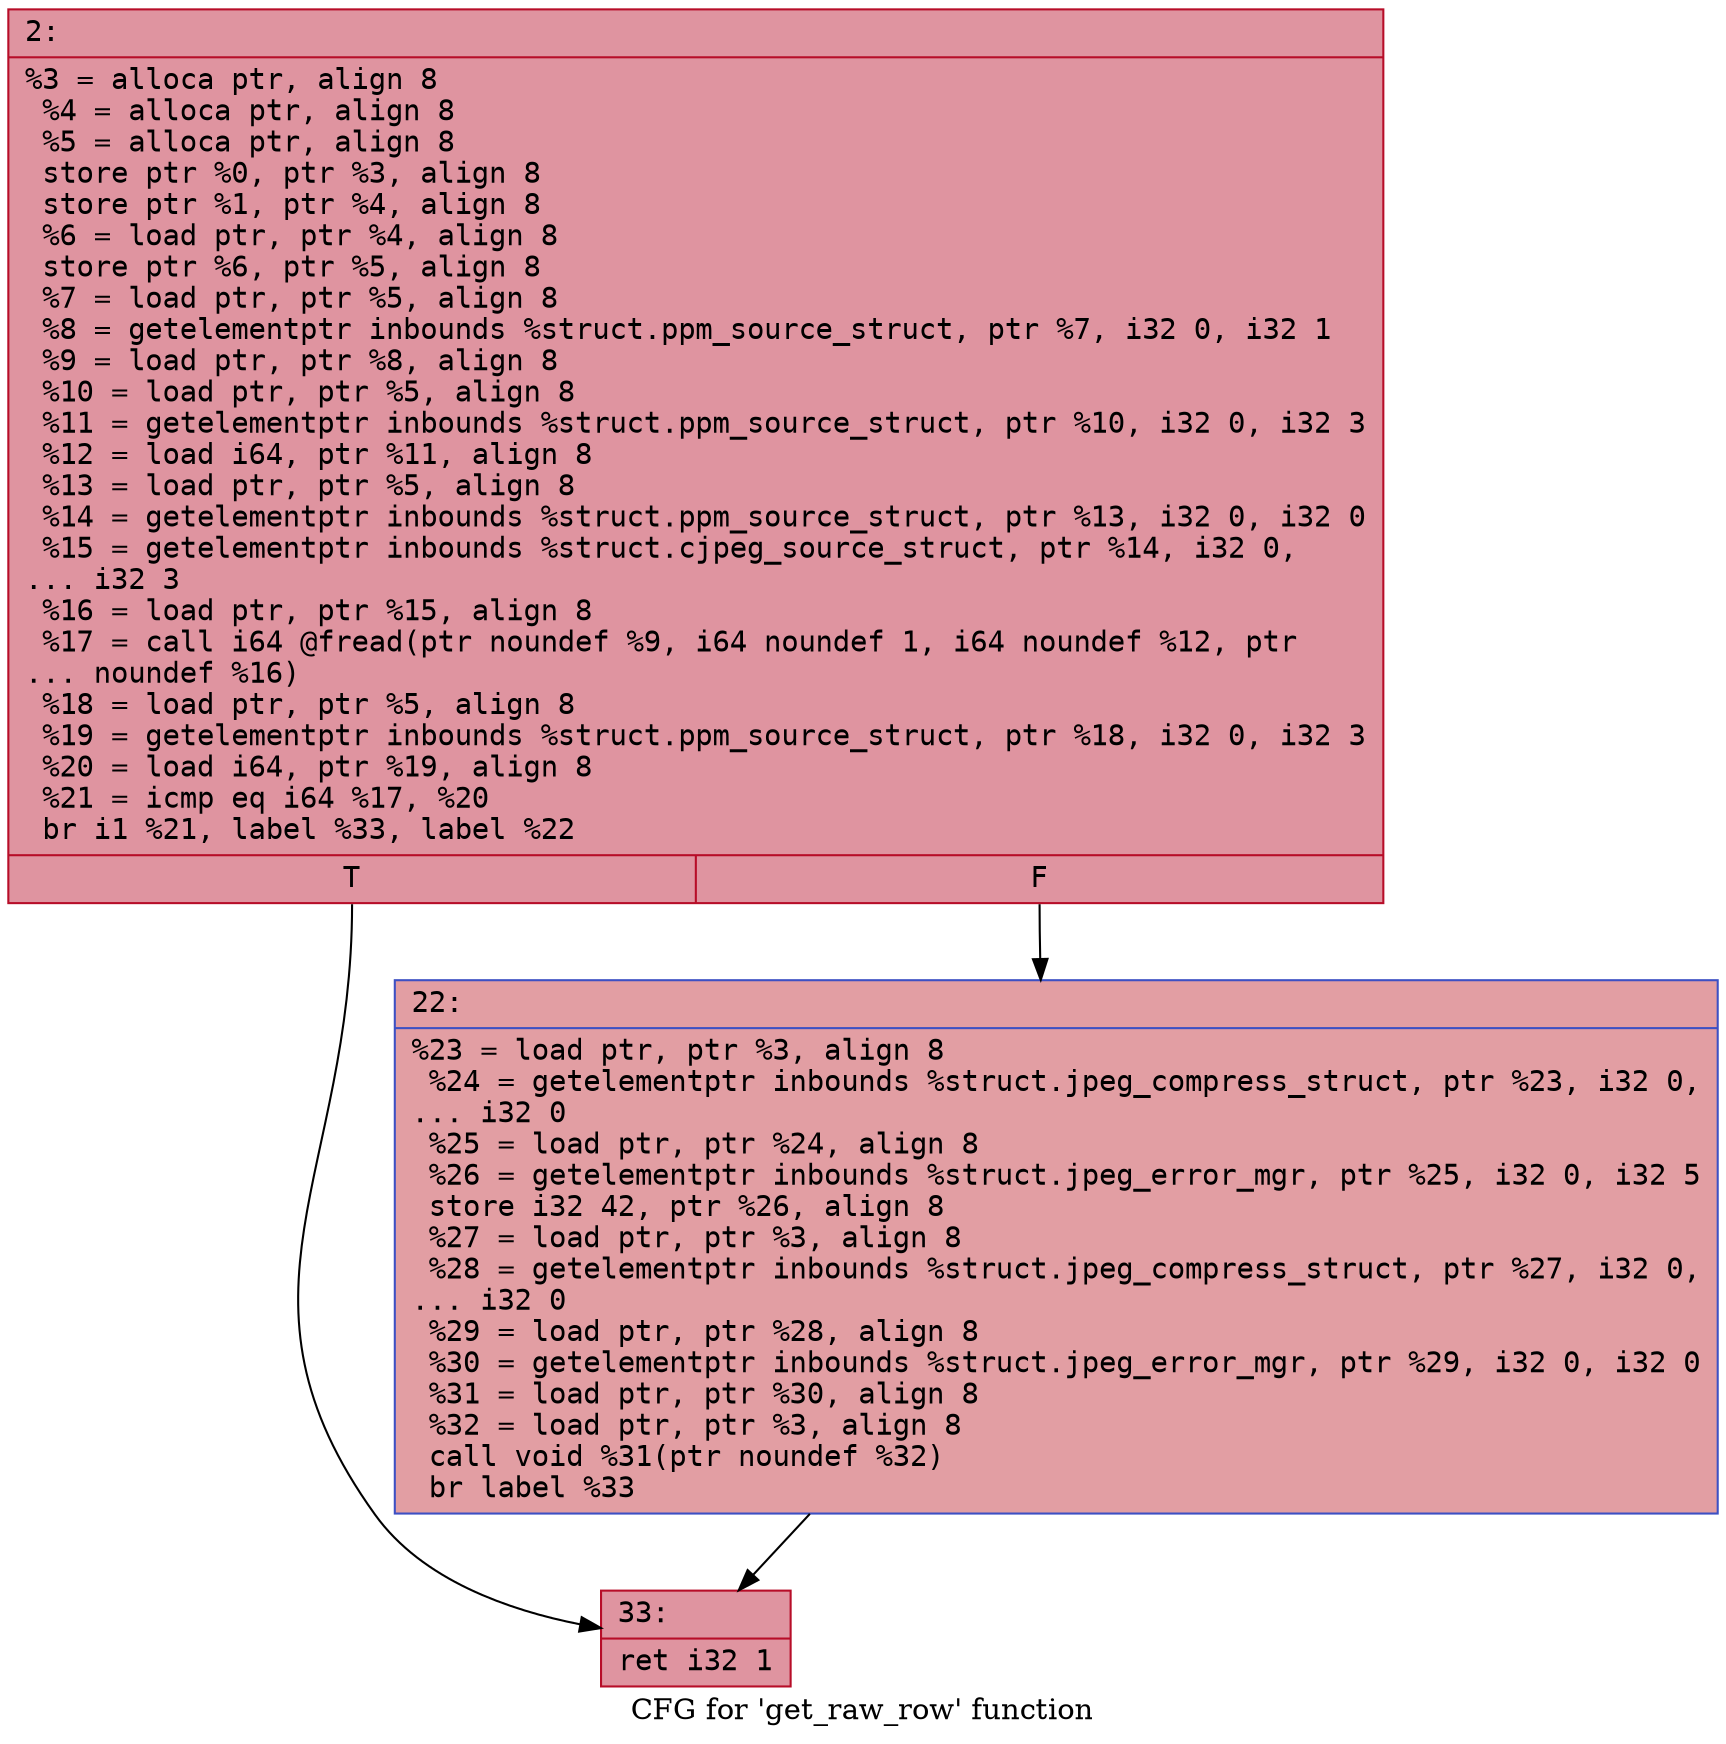 digraph "CFG for 'get_raw_row' function" {
	label="CFG for 'get_raw_row' function";

	Node0x600000c63980 [shape=record,color="#b70d28ff", style=filled, fillcolor="#b70d2870" fontname="Courier",label="{2:\l|  %3 = alloca ptr, align 8\l  %4 = alloca ptr, align 8\l  %5 = alloca ptr, align 8\l  store ptr %0, ptr %3, align 8\l  store ptr %1, ptr %4, align 8\l  %6 = load ptr, ptr %4, align 8\l  store ptr %6, ptr %5, align 8\l  %7 = load ptr, ptr %5, align 8\l  %8 = getelementptr inbounds %struct.ppm_source_struct, ptr %7, i32 0, i32 1\l  %9 = load ptr, ptr %8, align 8\l  %10 = load ptr, ptr %5, align 8\l  %11 = getelementptr inbounds %struct.ppm_source_struct, ptr %10, i32 0, i32 3\l  %12 = load i64, ptr %11, align 8\l  %13 = load ptr, ptr %5, align 8\l  %14 = getelementptr inbounds %struct.ppm_source_struct, ptr %13, i32 0, i32 0\l  %15 = getelementptr inbounds %struct.cjpeg_source_struct, ptr %14, i32 0,\l... i32 3\l  %16 = load ptr, ptr %15, align 8\l  %17 = call i64 @fread(ptr noundef %9, i64 noundef 1, i64 noundef %12, ptr\l... noundef %16)\l  %18 = load ptr, ptr %5, align 8\l  %19 = getelementptr inbounds %struct.ppm_source_struct, ptr %18, i32 0, i32 3\l  %20 = load i64, ptr %19, align 8\l  %21 = icmp eq i64 %17, %20\l  br i1 %21, label %33, label %22\l|{<s0>T|<s1>F}}"];
	Node0x600000c63980:s0 -> Node0x600000c63a20[tooltip="2 -> 33\nProbability 50.00%" ];
	Node0x600000c63980:s1 -> Node0x600000c639d0[tooltip="2 -> 22\nProbability 50.00%" ];
	Node0x600000c639d0 [shape=record,color="#3d50c3ff", style=filled, fillcolor="#be242e70" fontname="Courier",label="{22:\l|  %23 = load ptr, ptr %3, align 8\l  %24 = getelementptr inbounds %struct.jpeg_compress_struct, ptr %23, i32 0,\l... i32 0\l  %25 = load ptr, ptr %24, align 8\l  %26 = getelementptr inbounds %struct.jpeg_error_mgr, ptr %25, i32 0, i32 5\l  store i32 42, ptr %26, align 8\l  %27 = load ptr, ptr %3, align 8\l  %28 = getelementptr inbounds %struct.jpeg_compress_struct, ptr %27, i32 0,\l... i32 0\l  %29 = load ptr, ptr %28, align 8\l  %30 = getelementptr inbounds %struct.jpeg_error_mgr, ptr %29, i32 0, i32 0\l  %31 = load ptr, ptr %30, align 8\l  %32 = load ptr, ptr %3, align 8\l  call void %31(ptr noundef %32)\l  br label %33\l}"];
	Node0x600000c639d0 -> Node0x600000c63a20[tooltip="22 -> 33\nProbability 100.00%" ];
	Node0x600000c63a20 [shape=record,color="#b70d28ff", style=filled, fillcolor="#b70d2870" fontname="Courier",label="{33:\l|  ret i32 1\l}"];
}
